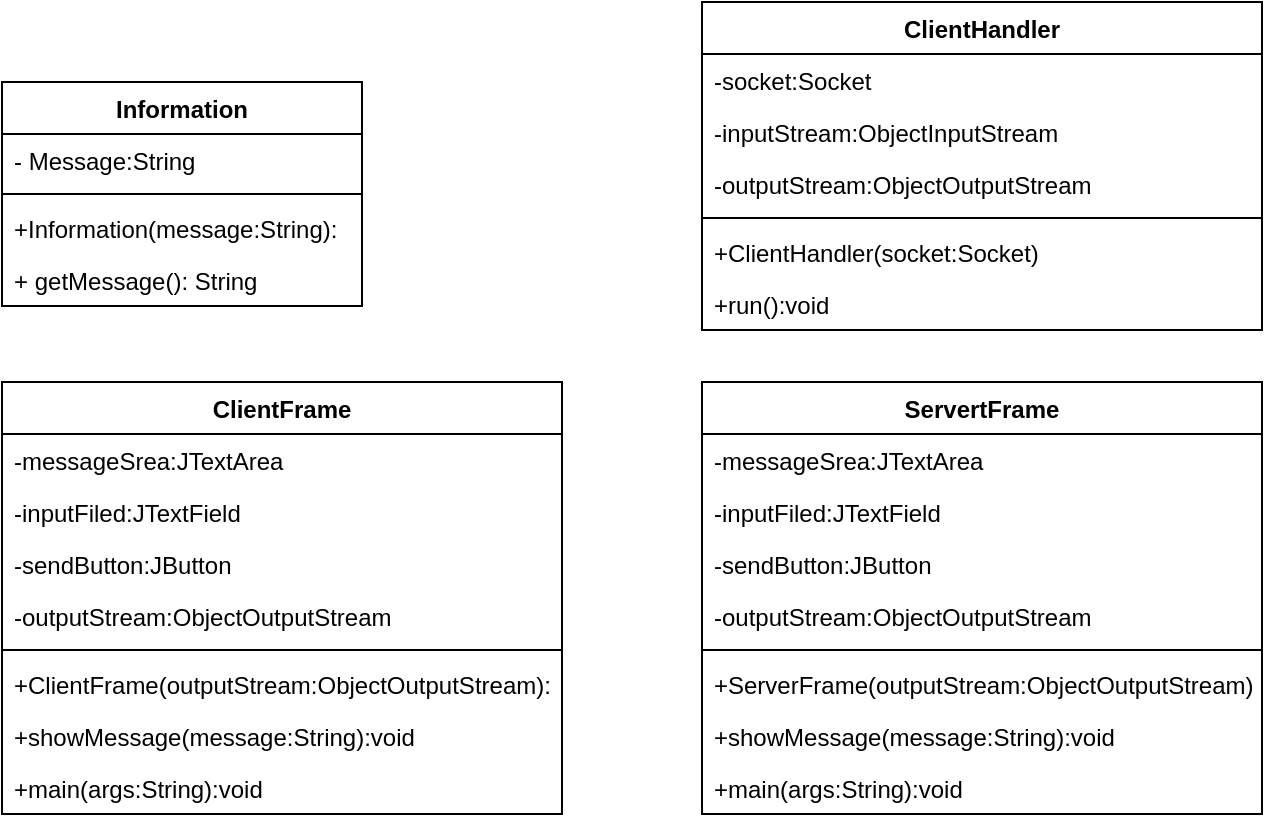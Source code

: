 <mxfile version="22.1.2" type="device">
  <diagram name="第 1 页" id="9xC_QELzMFCMlDN7b9hf">
    <mxGraphModel dx="1106" dy="826" grid="1" gridSize="10" guides="1" tooltips="1" connect="1" arrows="1" fold="1" page="1" pageScale="1" pageWidth="827" pageHeight="1169" math="0" shadow="0">
      <root>
        <mxCell id="0" />
        <mxCell id="1" parent="0" />
        <mxCell id="NDY0c1TAFXOgQ-tlVgmO-1" value="Information" style="swimlane;fontStyle=1;align=center;verticalAlign=top;childLayout=stackLayout;horizontal=1;startSize=26;horizontalStack=0;resizeParent=1;resizeParentMax=0;resizeLast=0;collapsible=1;marginBottom=0;whiteSpace=wrap;html=1;" vertex="1" parent="1">
          <mxGeometry x="40" y="50" width="180" height="112" as="geometry" />
        </mxCell>
        <mxCell id="NDY0c1TAFXOgQ-tlVgmO-2" value="- Message:String" style="text;strokeColor=none;fillColor=none;align=left;verticalAlign=top;spacingLeft=4;spacingRight=4;overflow=hidden;rotatable=0;points=[[0,0.5],[1,0.5]];portConstraint=eastwest;whiteSpace=wrap;html=1;" vertex="1" parent="NDY0c1TAFXOgQ-tlVgmO-1">
          <mxGeometry y="26" width="180" height="26" as="geometry" />
        </mxCell>
        <mxCell id="NDY0c1TAFXOgQ-tlVgmO-3" value="" style="line;strokeWidth=1;fillColor=none;align=left;verticalAlign=middle;spacingTop=-1;spacingLeft=3;spacingRight=3;rotatable=0;labelPosition=right;points=[];portConstraint=eastwest;strokeColor=inherit;" vertex="1" parent="NDY0c1TAFXOgQ-tlVgmO-1">
          <mxGeometry y="52" width="180" height="8" as="geometry" />
        </mxCell>
        <mxCell id="NDY0c1TAFXOgQ-tlVgmO-20" value="+Information(message:String):" style="text;strokeColor=none;fillColor=none;align=left;verticalAlign=top;spacingLeft=4;spacingRight=4;overflow=hidden;rotatable=0;points=[[0,0.5],[1,0.5]];portConstraint=eastwest;whiteSpace=wrap;html=1;" vertex="1" parent="NDY0c1TAFXOgQ-tlVgmO-1">
          <mxGeometry y="60" width="180" height="26" as="geometry" />
        </mxCell>
        <mxCell id="NDY0c1TAFXOgQ-tlVgmO-4" value="+ getMessage(): String" style="text;strokeColor=none;fillColor=none;align=left;verticalAlign=top;spacingLeft=4;spacingRight=4;overflow=hidden;rotatable=0;points=[[0,0.5],[1,0.5]];portConstraint=eastwest;whiteSpace=wrap;html=1;" vertex="1" parent="NDY0c1TAFXOgQ-tlVgmO-1">
          <mxGeometry y="86" width="180" height="26" as="geometry" />
        </mxCell>
        <mxCell id="NDY0c1TAFXOgQ-tlVgmO-9" value="ClientFrame" style="swimlane;fontStyle=1;align=center;verticalAlign=top;childLayout=stackLayout;horizontal=1;startSize=26;horizontalStack=0;resizeParent=1;resizeParentMax=0;resizeLast=0;collapsible=1;marginBottom=0;whiteSpace=wrap;html=1;" vertex="1" parent="1">
          <mxGeometry x="40" y="200" width="280" height="216" as="geometry" />
        </mxCell>
        <mxCell id="NDY0c1TAFXOgQ-tlVgmO-16" value="-messageSrea:JTextArea" style="text;strokeColor=none;fillColor=none;align=left;verticalAlign=top;spacingLeft=4;spacingRight=4;overflow=hidden;rotatable=0;points=[[0,0.5],[1,0.5]];portConstraint=eastwest;whiteSpace=wrap;html=1;" vertex="1" parent="NDY0c1TAFXOgQ-tlVgmO-9">
          <mxGeometry y="26" width="280" height="26" as="geometry" />
        </mxCell>
        <mxCell id="NDY0c1TAFXOgQ-tlVgmO-18" value="-inputFiled:JTextField" style="text;strokeColor=none;fillColor=none;align=left;verticalAlign=top;spacingLeft=4;spacingRight=4;overflow=hidden;rotatable=0;points=[[0,0.5],[1,0.5]];portConstraint=eastwest;whiteSpace=wrap;html=1;" vertex="1" parent="NDY0c1TAFXOgQ-tlVgmO-9">
          <mxGeometry y="52" width="280" height="26" as="geometry" />
        </mxCell>
        <mxCell id="NDY0c1TAFXOgQ-tlVgmO-17" value="-sendButton:JButton" style="text;strokeColor=none;fillColor=none;align=left;verticalAlign=top;spacingLeft=4;spacingRight=4;overflow=hidden;rotatable=0;points=[[0,0.5],[1,0.5]];portConstraint=eastwest;whiteSpace=wrap;html=1;" vertex="1" parent="NDY0c1TAFXOgQ-tlVgmO-9">
          <mxGeometry y="78" width="280" height="26" as="geometry" />
        </mxCell>
        <mxCell id="NDY0c1TAFXOgQ-tlVgmO-10" value="-outputStream:ObjectOutputStream" style="text;strokeColor=none;fillColor=none;align=left;verticalAlign=top;spacingLeft=4;spacingRight=4;overflow=hidden;rotatable=0;points=[[0,0.5],[1,0.5]];portConstraint=eastwest;whiteSpace=wrap;html=1;" vertex="1" parent="NDY0c1TAFXOgQ-tlVgmO-9">
          <mxGeometry y="104" width="280" height="26" as="geometry" />
        </mxCell>
        <mxCell id="NDY0c1TAFXOgQ-tlVgmO-11" value="" style="line;strokeWidth=1;fillColor=none;align=left;verticalAlign=middle;spacingTop=-1;spacingLeft=3;spacingRight=3;rotatable=0;labelPosition=right;points=[];portConstraint=eastwest;strokeColor=inherit;" vertex="1" parent="NDY0c1TAFXOgQ-tlVgmO-9">
          <mxGeometry y="130" width="280" height="8" as="geometry" />
        </mxCell>
        <mxCell id="NDY0c1TAFXOgQ-tlVgmO-21" value="+ClientFrame(outputStream:ObjectOutputStream):" style="text;strokeColor=none;fillColor=none;align=left;verticalAlign=top;spacingLeft=4;spacingRight=4;overflow=hidden;rotatable=0;points=[[0,0.5],[1,0.5]];portConstraint=eastwest;whiteSpace=wrap;html=1;" vertex="1" parent="NDY0c1TAFXOgQ-tlVgmO-9">
          <mxGeometry y="138" width="280" height="26" as="geometry" />
        </mxCell>
        <mxCell id="NDY0c1TAFXOgQ-tlVgmO-22" value="+showMessage(message:String):void" style="text;strokeColor=none;fillColor=none;align=left;verticalAlign=top;spacingLeft=4;spacingRight=4;overflow=hidden;rotatable=0;points=[[0,0.5],[1,0.5]];portConstraint=eastwest;whiteSpace=wrap;html=1;" vertex="1" parent="NDY0c1TAFXOgQ-tlVgmO-9">
          <mxGeometry y="164" width="280" height="26" as="geometry" />
        </mxCell>
        <mxCell id="NDY0c1TAFXOgQ-tlVgmO-12" value="+main(args:String):void" style="text;strokeColor=none;fillColor=none;align=left;verticalAlign=top;spacingLeft=4;spacingRight=4;overflow=hidden;rotatable=0;points=[[0,0.5],[1,0.5]];portConstraint=eastwest;whiteSpace=wrap;html=1;" vertex="1" parent="NDY0c1TAFXOgQ-tlVgmO-9">
          <mxGeometry y="190" width="280" height="26" as="geometry" />
        </mxCell>
        <mxCell id="NDY0c1TAFXOgQ-tlVgmO-25" value="ServertFrame" style="swimlane;fontStyle=1;align=center;verticalAlign=top;childLayout=stackLayout;horizontal=1;startSize=26;horizontalStack=0;resizeParent=1;resizeParentMax=0;resizeLast=0;collapsible=1;marginBottom=0;whiteSpace=wrap;html=1;" vertex="1" parent="1">
          <mxGeometry x="390" y="200" width="280" height="216" as="geometry" />
        </mxCell>
        <mxCell id="NDY0c1TAFXOgQ-tlVgmO-26" value="-messageSrea:JTextArea" style="text;strokeColor=none;fillColor=none;align=left;verticalAlign=top;spacingLeft=4;spacingRight=4;overflow=hidden;rotatable=0;points=[[0,0.5],[1,0.5]];portConstraint=eastwest;whiteSpace=wrap;html=1;" vertex="1" parent="NDY0c1TAFXOgQ-tlVgmO-25">
          <mxGeometry y="26" width="280" height="26" as="geometry" />
        </mxCell>
        <mxCell id="NDY0c1TAFXOgQ-tlVgmO-27" value="-inputFiled:JTextField" style="text;strokeColor=none;fillColor=none;align=left;verticalAlign=top;spacingLeft=4;spacingRight=4;overflow=hidden;rotatable=0;points=[[0,0.5],[1,0.5]];portConstraint=eastwest;whiteSpace=wrap;html=1;" vertex="1" parent="NDY0c1TAFXOgQ-tlVgmO-25">
          <mxGeometry y="52" width="280" height="26" as="geometry" />
        </mxCell>
        <mxCell id="NDY0c1TAFXOgQ-tlVgmO-28" value="-sendButton:JButton" style="text;strokeColor=none;fillColor=none;align=left;verticalAlign=top;spacingLeft=4;spacingRight=4;overflow=hidden;rotatable=0;points=[[0,0.5],[1,0.5]];portConstraint=eastwest;whiteSpace=wrap;html=1;" vertex="1" parent="NDY0c1TAFXOgQ-tlVgmO-25">
          <mxGeometry y="78" width="280" height="26" as="geometry" />
        </mxCell>
        <mxCell id="NDY0c1TAFXOgQ-tlVgmO-29" value="-outputStream:ObjectOutputStream" style="text;strokeColor=none;fillColor=none;align=left;verticalAlign=top;spacingLeft=4;spacingRight=4;overflow=hidden;rotatable=0;points=[[0,0.5],[1,0.5]];portConstraint=eastwest;whiteSpace=wrap;html=1;" vertex="1" parent="NDY0c1TAFXOgQ-tlVgmO-25">
          <mxGeometry y="104" width="280" height="26" as="geometry" />
        </mxCell>
        <mxCell id="NDY0c1TAFXOgQ-tlVgmO-30" value="" style="line;strokeWidth=1;fillColor=none;align=left;verticalAlign=middle;spacingTop=-1;spacingLeft=3;spacingRight=3;rotatable=0;labelPosition=right;points=[];portConstraint=eastwest;strokeColor=inherit;" vertex="1" parent="NDY0c1TAFXOgQ-tlVgmO-25">
          <mxGeometry y="130" width="280" height="8" as="geometry" />
        </mxCell>
        <mxCell id="NDY0c1TAFXOgQ-tlVgmO-31" value="+ServerFrame(outputStream:ObjectOutputStream):" style="text;strokeColor=none;fillColor=none;align=left;verticalAlign=top;spacingLeft=4;spacingRight=4;overflow=hidden;rotatable=0;points=[[0,0.5],[1,0.5]];portConstraint=eastwest;whiteSpace=wrap;html=1;" vertex="1" parent="NDY0c1TAFXOgQ-tlVgmO-25">
          <mxGeometry y="138" width="280" height="26" as="geometry" />
        </mxCell>
        <mxCell id="NDY0c1TAFXOgQ-tlVgmO-32" value="+showMessage(message:String):void" style="text;strokeColor=none;fillColor=none;align=left;verticalAlign=top;spacingLeft=4;spacingRight=4;overflow=hidden;rotatable=0;points=[[0,0.5],[1,0.5]];portConstraint=eastwest;whiteSpace=wrap;html=1;" vertex="1" parent="NDY0c1TAFXOgQ-tlVgmO-25">
          <mxGeometry y="164" width="280" height="26" as="geometry" />
        </mxCell>
        <mxCell id="NDY0c1TAFXOgQ-tlVgmO-33" value="+main(args:String):void" style="text;strokeColor=none;fillColor=none;align=left;verticalAlign=top;spacingLeft=4;spacingRight=4;overflow=hidden;rotatable=0;points=[[0,0.5],[1,0.5]];portConstraint=eastwest;whiteSpace=wrap;html=1;" vertex="1" parent="NDY0c1TAFXOgQ-tlVgmO-25">
          <mxGeometry y="190" width="280" height="26" as="geometry" />
        </mxCell>
        <mxCell id="NDY0c1TAFXOgQ-tlVgmO-34" value="ClientHandler" style="swimlane;fontStyle=1;align=center;verticalAlign=top;childLayout=stackLayout;horizontal=1;startSize=26;horizontalStack=0;resizeParent=1;resizeParentMax=0;resizeLast=0;collapsible=1;marginBottom=0;whiteSpace=wrap;html=1;" vertex="1" parent="1">
          <mxGeometry x="390" y="10" width="280" height="164" as="geometry" />
        </mxCell>
        <mxCell id="NDY0c1TAFXOgQ-tlVgmO-35" value="-socket:Socket" style="text;strokeColor=none;fillColor=none;align=left;verticalAlign=top;spacingLeft=4;spacingRight=4;overflow=hidden;rotatable=0;points=[[0,0.5],[1,0.5]];portConstraint=eastwest;whiteSpace=wrap;html=1;" vertex="1" parent="NDY0c1TAFXOgQ-tlVgmO-34">
          <mxGeometry y="26" width="280" height="26" as="geometry" />
        </mxCell>
        <mxCell id="NDY0c1TAFXOgQ-tlVgmO-37" value="-inputStream:ObjectInputStream" style="text;strokeColor=none;fillColor=none;align=left;verticalAlign=top;spacingLeft=4;spacingRight=4;overflow=hidden;rotatable=0;points=[[0,0.5],[1,0.5]];portConstraint=eastwest;whiteSpace=wrap;html=1;" vertex="1" parent="NDY0c1TAFXOgQ-tlVgmO-34">
          <mxGeometry y="52" width="280" height="26" as="geometry" />
        </mxCell>
        <mxCell id="NDY0c1TAFXOgQ-tlVgmO-38" value="-outputStream:ObjectOutputStream" style="text;strokeColor=none;fillColor=none;align=left;verticalAlign=top;spacingLeft=4;spacingRight=4;overflow=hidden;rotatable=0;points=[[0,0.5],[1,0.5]];portConstraint=eastwest;whiteSpace=wrap;html=1;" vertex="1" parent="NDY0c1TAFXOgQ-tlVgmO-34">
          <mxGeometry y="78" width="280" height="26" as="geometry" />
        </mxCell>
        <mxCell id="NDY0c1TAFXOgQ-tlVgmO-39" value="" style="line;strokeWidth=1;fillColor=none;align=left;verticalAlign=middle;spacingTop=-1;spacingLeft=3;spacingRight=3;rotatable=0;labelPosition=right;points=[];portConstraint=eastwest;strokeColor=inherit;" vertex="1" parent="NDY0c1TAFXOgQ-tlVgmO-34">
          <mxGeometry y="104" width="280" height="8" as="geometry" />
        </mxCell>
        <mxCell id="NDY0c1TAFXOgQ-tlVgmO-40" value="+ClientHandler(socket:Socket)" style="text;strokeColor=none;fillColor=none;align=left;verticalAlign=top;spacingLeft=4;spacingRight=4;overflow=hidden;rotatable=0;points=[[0,0.5],[1,0.5]];portConstraint=eastwest;whiteSpace=wrap;html=1;" vertex="1" parent="NDY0c1TAFXOgQ-tlVgmO-34">
          <mxGeometry y="112" width="280" height="26" as="geometry" />
        </mxCell>
        <mxCell id="NDY0c1TAFXOgQ-tlVgmO-41" value="+run():void" style="text;strokeColor=none;fillColor=none;align=left;verticalAlign=top;spacingLeft=4;spacingRight=4;overflow=hidden;rotatable=0;points=[[0,0.5],[1,0.5]];portConstraint=eastwest;whiteSpace=wrap;html=1;" vertex="1" parent="NDY0c1TAFXOgQ-tlVgmO-34">
          <mxGeometry y="138" width="280" height="26" as="geometry" />
        </mxCell>
      </root>
    </mxGraphModel>
  </diagram>
</mxfile>
